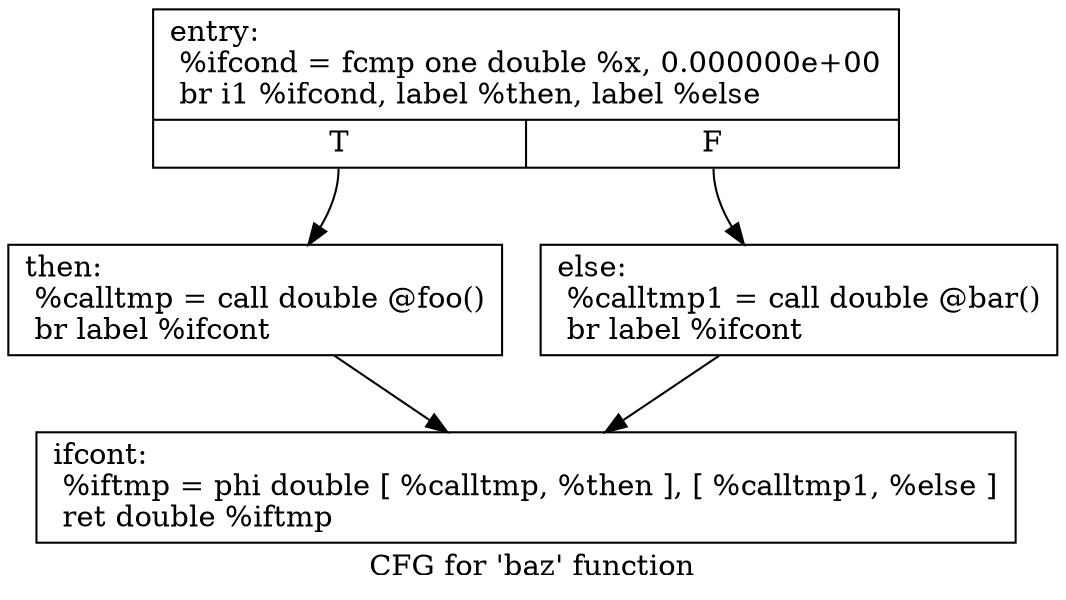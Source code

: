 digraph "CFG for 'baz' function" {
	label="CFG for 'baz' function";

	Node0x180d190 [shape=record,label="{entry:\l  %ifcond = fcmp one double %x, 0.000000e+00\l  br i1 %ifcond, label %then, label %else\l|{<s0>T|<s1>F}}"];
	Node0x180d190:s0 -> Node0x180d210;
	Node0x180d190:s1 -> Node0x180d260;
	Node0x180d210 [shape=record,label="{then:                                             \l  %calltmp = call double @foo()\l  br label %ifcont\l}"];
	Node0x180d210 -> Node0x180d2b0;
	Node0x180d260 [shape=record,label="{else:                                             \l  %calltmp1 = call double @bar()\l  br label %ifcont\l}"];
	Node0x180d260 -> Node0x180d2b0;
	Node0x180d2b0 [shape=record,label="{ifcont:                                           \l  %iftmp = phi double [ %calltmp, %then ], [ %calltmp1, %else ]\l  ret double %iftmp\l}"];
}
